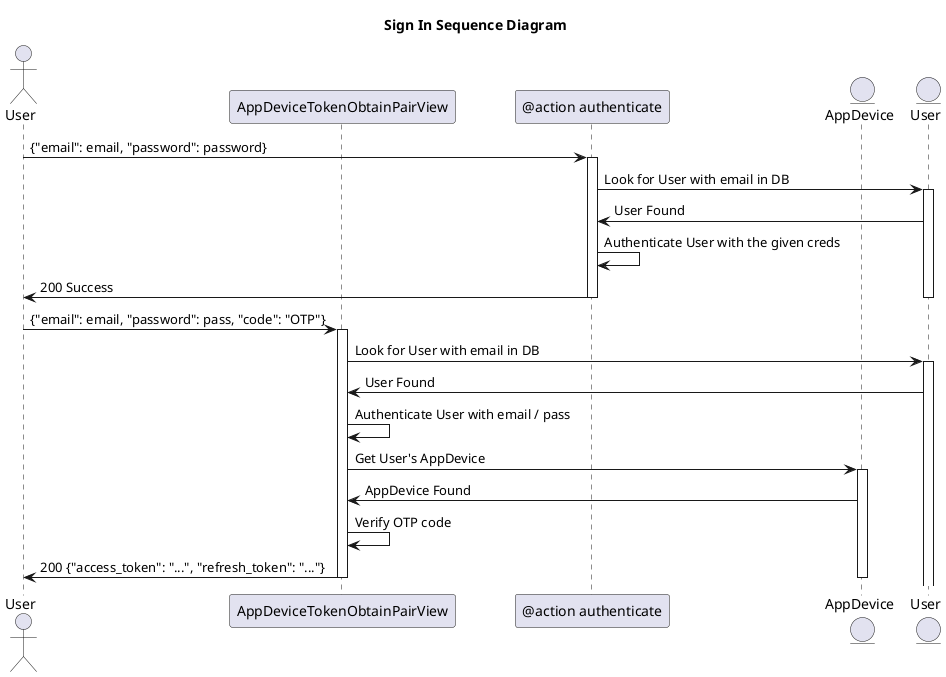 @startuml sign_in_sequence

title "Sign In Sequence Diagram"

actor User

participant AppDeviceTokenObtainPairView
participant "@action authenticate" as authenticate

entity AppDevice
entity User as UserModel

User -> authenticate: {"email": email, "password": password}
activate authenticate

authenticate -> UserModel: Look for User with email in DB
activate UserModel

UserModel -> authenticate: User Found

authenticate -> authenticate: Authenticate User with the given creds

authenticate -> User: 200 Success

deactivate UserModel
deactivate authenticate

User -> AppDeviceTokenObtainPairView: {"email": email, "password": pass, "code": "OTP"}
activate AppDeviceTokenObtainPairView

AppDeviceTokenObtainPairView -> UserModel: Look for User with email in DB
activate UserModel

UserModel -> AppDeviceTokenObtainPairView: User Found
AppDeviceTokenObtainPairView -> AppDeviceTokenObtainPairView: Authenticate User with email / pass

AppDeviceTokenObtainPairView -> AppDevice: Get User's AppDevice
activate AppDevice

AppDevice -> AppDeviceTokenObtainPairView: AppDevice Found

AppDeviceTokenObtainPairView -> AppDeviceTokenObtainPairView: Verify OTP code

AppDeviceTokenObtainPairView -> User: 200 {"access_token": "...", "refresh_token": "..."}

deactivate AppDevice

deactivate AppDeviceTokenObtainPairView

@enduml